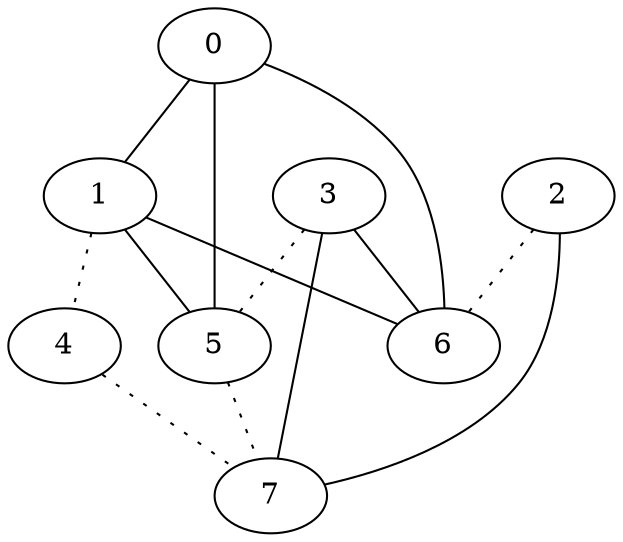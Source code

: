 graph {
a0 -- a1;
a0 -- a5;
a0 -- a6;
a1 -- a4 [style=dotted];
a1 -- a5;
a1 -- a6;
a2 -- a6 [style=dotted];
a2 -- a7;
a3 -- a5 [style=dotted];
a3 -- a6;
a3 -- a7;
a4 -- a7 [style=dotted];
a5 -- a7 [style=dotted];
a0[label=0];
a1[label=1];
a2[label=2];
a3[label=3];
a4[label=4];
a5[label=5];
a6[label=6];
a7[label=7];
}
